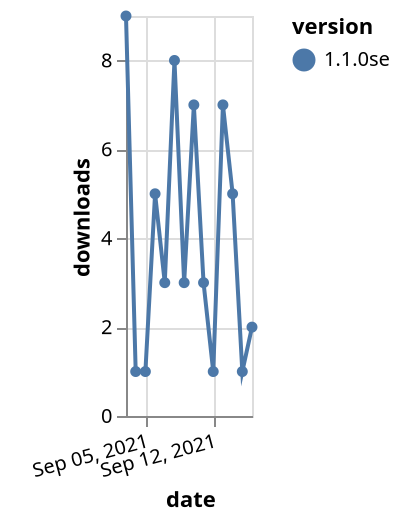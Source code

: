 {"$schema": "https://vega.github.io/schema/vega-lite/v5.json", "description": "A simple bar chart with embedded data.", "data": {"values": [{"date": "2021-09-03", "total": 857, "delta": 9, "version": "1.1.0se"}, {"date": "2021-09-04", "total": 858, "delta": 1, "version": "1.1.0se"}, {"date": "2021-09-05", "total": 859, "delta": 1, "version": "1.1.0se"}, {"date": "2021-09-06", "total": 864, "delta": 5, "version": "1.1.0se"}, {"date": "2021-09-07", "total": 867, "delta": 3, "version": "1.1.0se"}, {"date": "2021-09-08", "total": 875, "delta": 8, "version": "1.1.0se"}, {"date": "2021-09-09", "total": 878, "delta": 3, "version": "1.1.0se"}, {"date": "2021-09-10", "total": 885, "delta": 7, "version": "1.1.0se"}, {"date": "2021-09-11", "total": 888, "delta": 3, "version": "1.1.0se"}, {"date": "2021-09-12", "total": 889, "delta": 1, "version": "1.1.0se"}, {"date": "2021-09-13", "total": 896, "delta": 7, "version": "1.1.0se"}, {"date": "2021-09-14", "total": 901, "delta": 5, "version": "1.1.0se"}, {"date": "2021-09-15", "total": 902, "delta": 1, "version": "1.1.0se"}, {"date": "2021-09-16", "total": 904, "delta": 2, "version": "1.1.0se"}]}, "width": "container", "mark": {"type": "line", "point": {"filled": true}}, "encoding": {"x": {"field": "date", "type": "temporal", "timeUnit": "yearmonthdate", "title": "date", "axis": {"labelAngle": -15}}, "y": {"field": "delta", "type": "quantitative", "title": "downloads"}, "color": {"field": "version", "type": "nominal"}, "tooltip": {"field": "delta"}}}